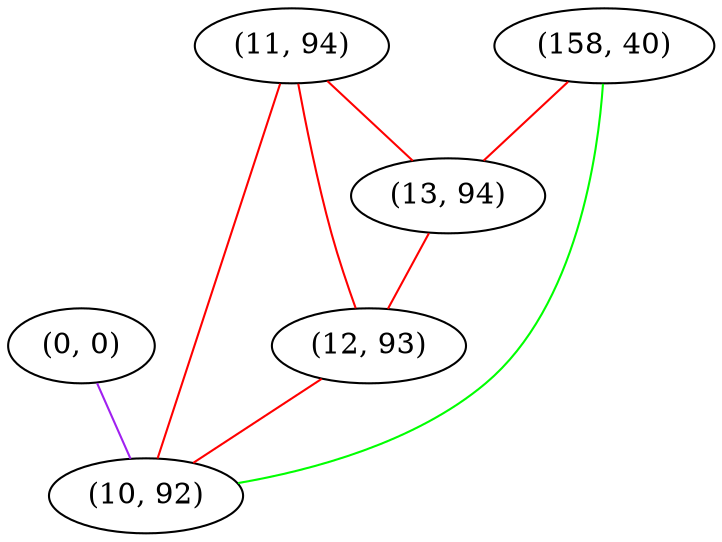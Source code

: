 graph "" {
"(0, 0)";
"(11, 94)";
"(158, 40)";
"(13, 94)";
"(12, 93)";
"(10, 92)";
"(0, 0)" -- "(10, 92)"  [color=purple, key=0, weight=4];
"(11, 94)" -- "(13, 94)"  [color=red, key=0, weight=1];
"(11, 94)" -- "(12, 93)"  [color=red, key=0, weight=1];
"(11, 94)" -- "(10, 92)"  [color=red, key=0, weight=1];
"(158, 40)" -- "(13, 94)"  [color=red, key=0, weight=1];
"(158, 40)" -- "(10, 92)"  [color=green, key=0, weight=2];
"(13, 94)" -- "(12, 93)"  [color=red, key=0, weight=1];
"(12, 93)" -- "(10, 92)"  [color=red, key=0, weight=1];
}
